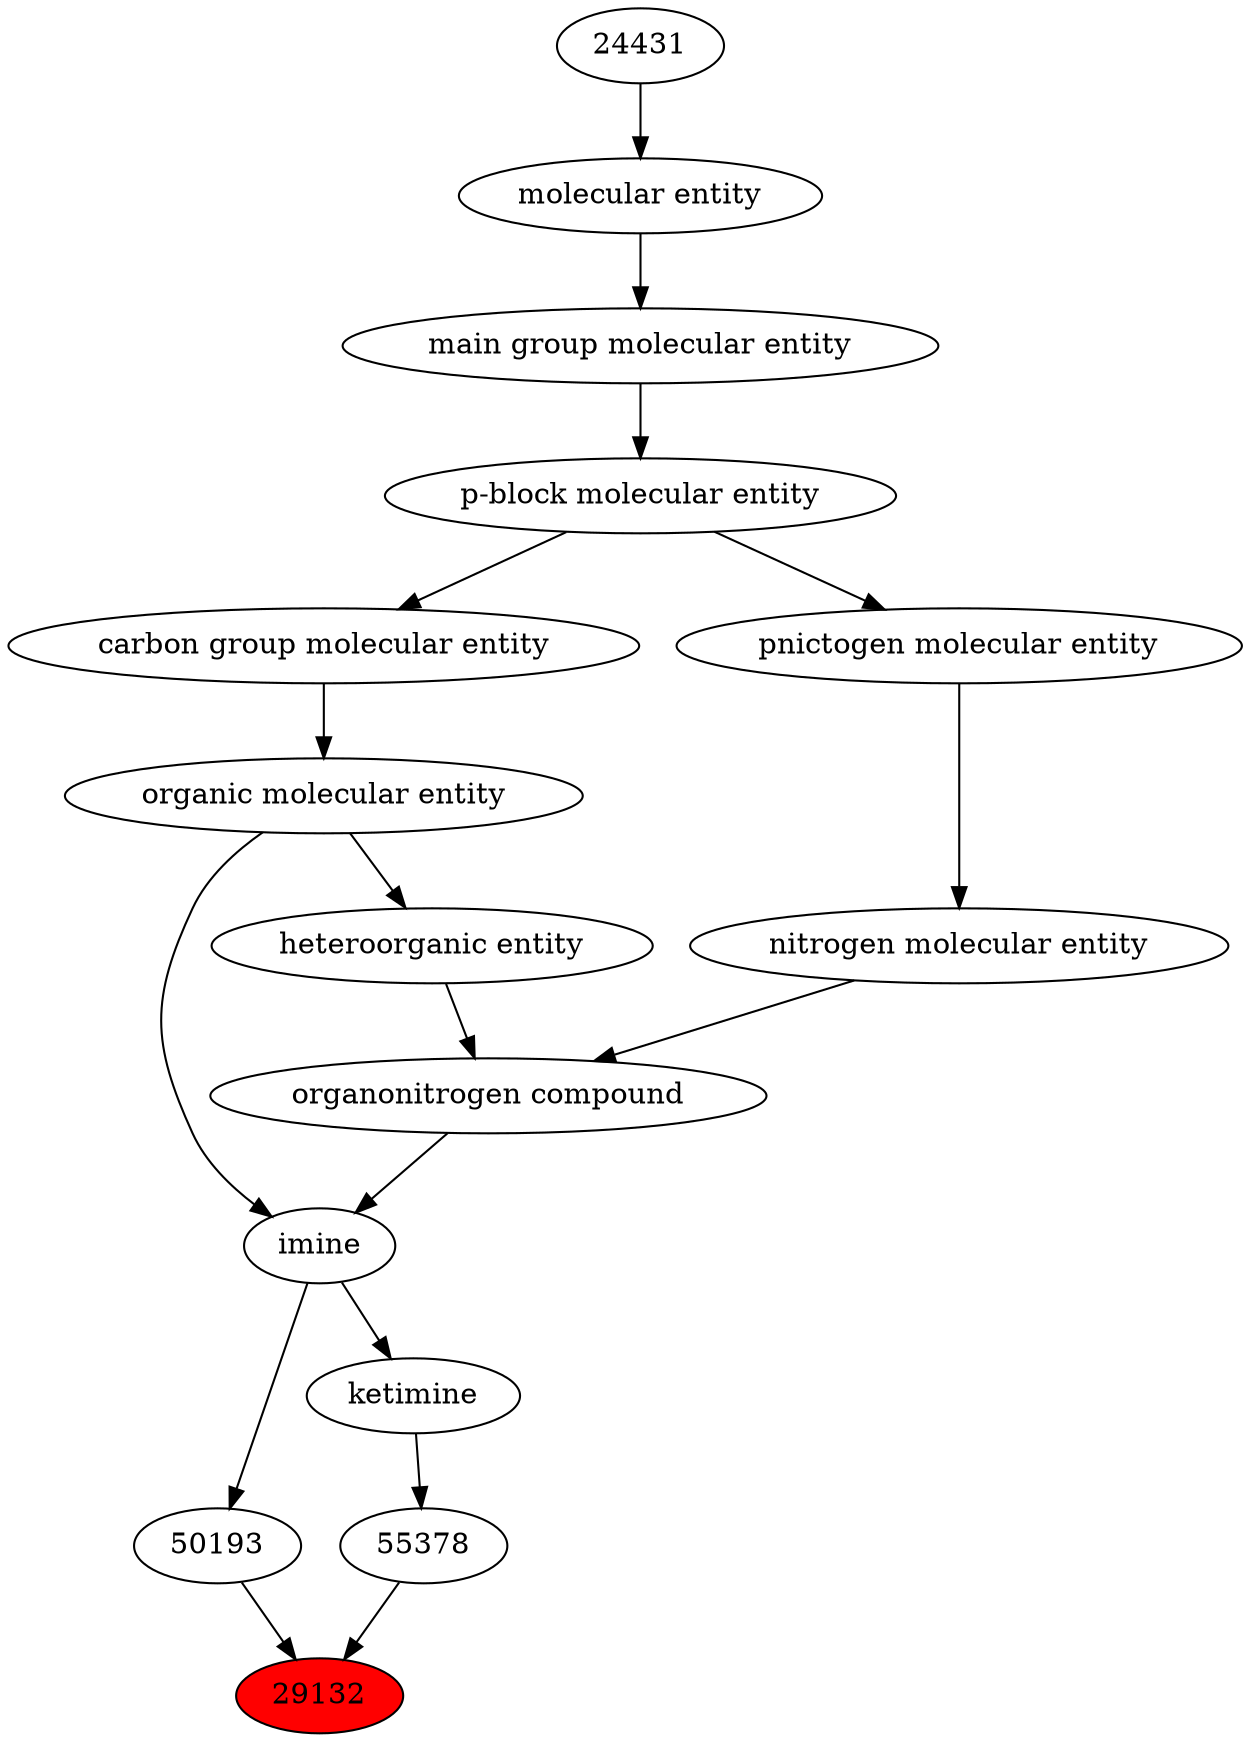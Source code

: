 digraph tree{ 
29132 [label="29132" fillcolor=red style=filled]
50193 -> 29132
55378 -> 29132
50193 [label="50193"]
24783 -> 50193
55378 [label="55378"]
33272 -> 55378
24783 [label="imine"]
35352 -> 24783
50860 -> 24783
33272 [label="ketimine"]
24783 -> 33272
35352 [label="organonitrogen compound"]
51143 -> 35352
33285 -> 35352
50860 [label="organic molecular entity"]
33582 -> 50860
51143 [label="nitrogen molecular entity"]
33302 -> 51143
33285 [label="heteroorganic entity"]
50860 -> 33285
33582 [label="carbon group molecular entity"]
33675 -> 33582
33302 [label="pnictogen molecular entity"]
33675 -> 33302
33675 [label="p-block molecular entity"]
33579 -> 33675
33579 [label="main group molecular entity"]
23367 -> 33579
23367 [label="molecular entity"]
24431 -> 23367
24431 [label="24431"]
}